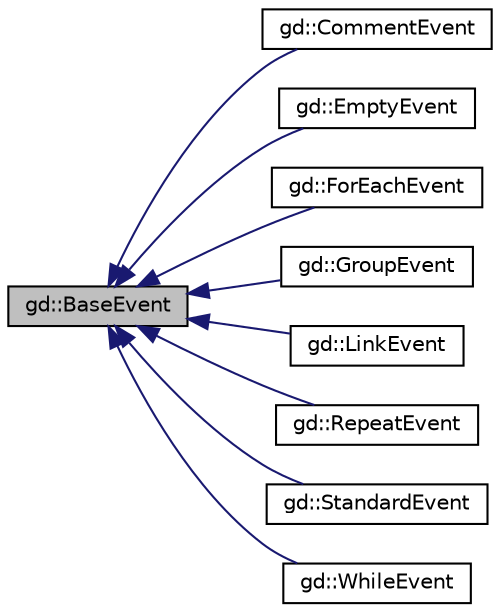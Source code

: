digraph "gd::BaseEvent"
{
  edge [fontname="Helvetica",fontsize="10",labelfontname="Helvetica",labelfontsize="10"];
  node [fontname="Helvetica",fontsize="10",shape=record];
  rankdir="LR";
  Node1 [label="gd::BaseEvent",height=0.2,width=0.4,color="black", fillcolor="grey75", style="filled", fontcolor="black"];
  Node1 -> Node2 [dir="back",color="midnightblue",fontsize="10",style="solid",fontname="Helvetica"];
  Node2 [label="gd::CommentEvent",height=0.2,width=0.4,color="black", fillcolor="white", style="filled",URL="$classgd_1_1_comment_event.html",tooltip="Allows to add a text in the events editor. "];
  Node1 -> Node3 [dir="back",color="midnightblue",fontsize="10",style="solid",fontname="Helvetica"];
  Node3 [label="gd::EmptyEvent",height=0.2,width=0.4,color="black", fillcolor="white", style="filled",URL="$classgd_1_1_empty_event.html",tooltip="Empty event doing nothing. "];
  Node1 -> Node4 [dir="back",color="midnightblue",fontsize="10",style="solid",fontname="Helvetica"];
  Node4 [label="gd::ForEachEvent",height=0.2,width=0.4,color="black", fillcolor="white", style="filled",URL="$classgd_1_1_for_each_event.html",tooltip="Event repeated for each object of a list. "];
  Node1 -> Node5 [dir="back",color="midnightblue",fontsize="10",style="solid",fontname="Helvetica"];
  Node5 [label="gd::GroupEvent",height=0.2,width=0.4,color="black", fillcolor="white", style="filled",URL="$classgd_1_1_group_event.html",tooltip="A group event, containing only sub events and some (visual only) properties. "];
  Node1 -> Node6 [dir="back",color="midnightblue",fontsize="10",style="solid",fontname="Helvetica"];
  Node6 [label="gd::LinkEvent",height=0.2,width=0.4,color="black", fillcolor="white", style="filled",URL="$classgd_1_1_link_event.html",tooltip="A link pointing to external events ( or events of another layout ) that should be included and run in..."];
  Node1 -> Node7 [dir="back",color="midnightblue",fontsize="10",style="solid",fontname="Helvetica"];
  Node7 [label="gd::RepeatEvent",height=0.2,width=0.4,color="black", fillcolor="white", style="filled",URL="$classgd_1_1_repeat_event.html",tooltip="Event being repeated a specified number of times. "];
  Node1 -> Node8 [dir="back",color="midnightblue",fontsize="10",style="solid",fontname="Helvetica"];
  Node8 [label="gd::StandardEvent",height=0.2,width=0.4,color="black", fillcolor="white", style="filled",URL="$classgd_1_1_standard_event.html",tooltip="Standard event, with conditions, actions and support for sub events. "];
  Node1 -> Node9 [dir="back",color="midnightblue",fontsize="10",style="solid",fontname="Helvetica"];
  Node9 [label="gd::WhileEvent",height=0.2,width=0.4,color="black", fillcolor="white", style="filled",URL="$classgd_1_1_while_event.html",tooltip="While event is a standard event that is repeated while some conditions are true. "];
}
